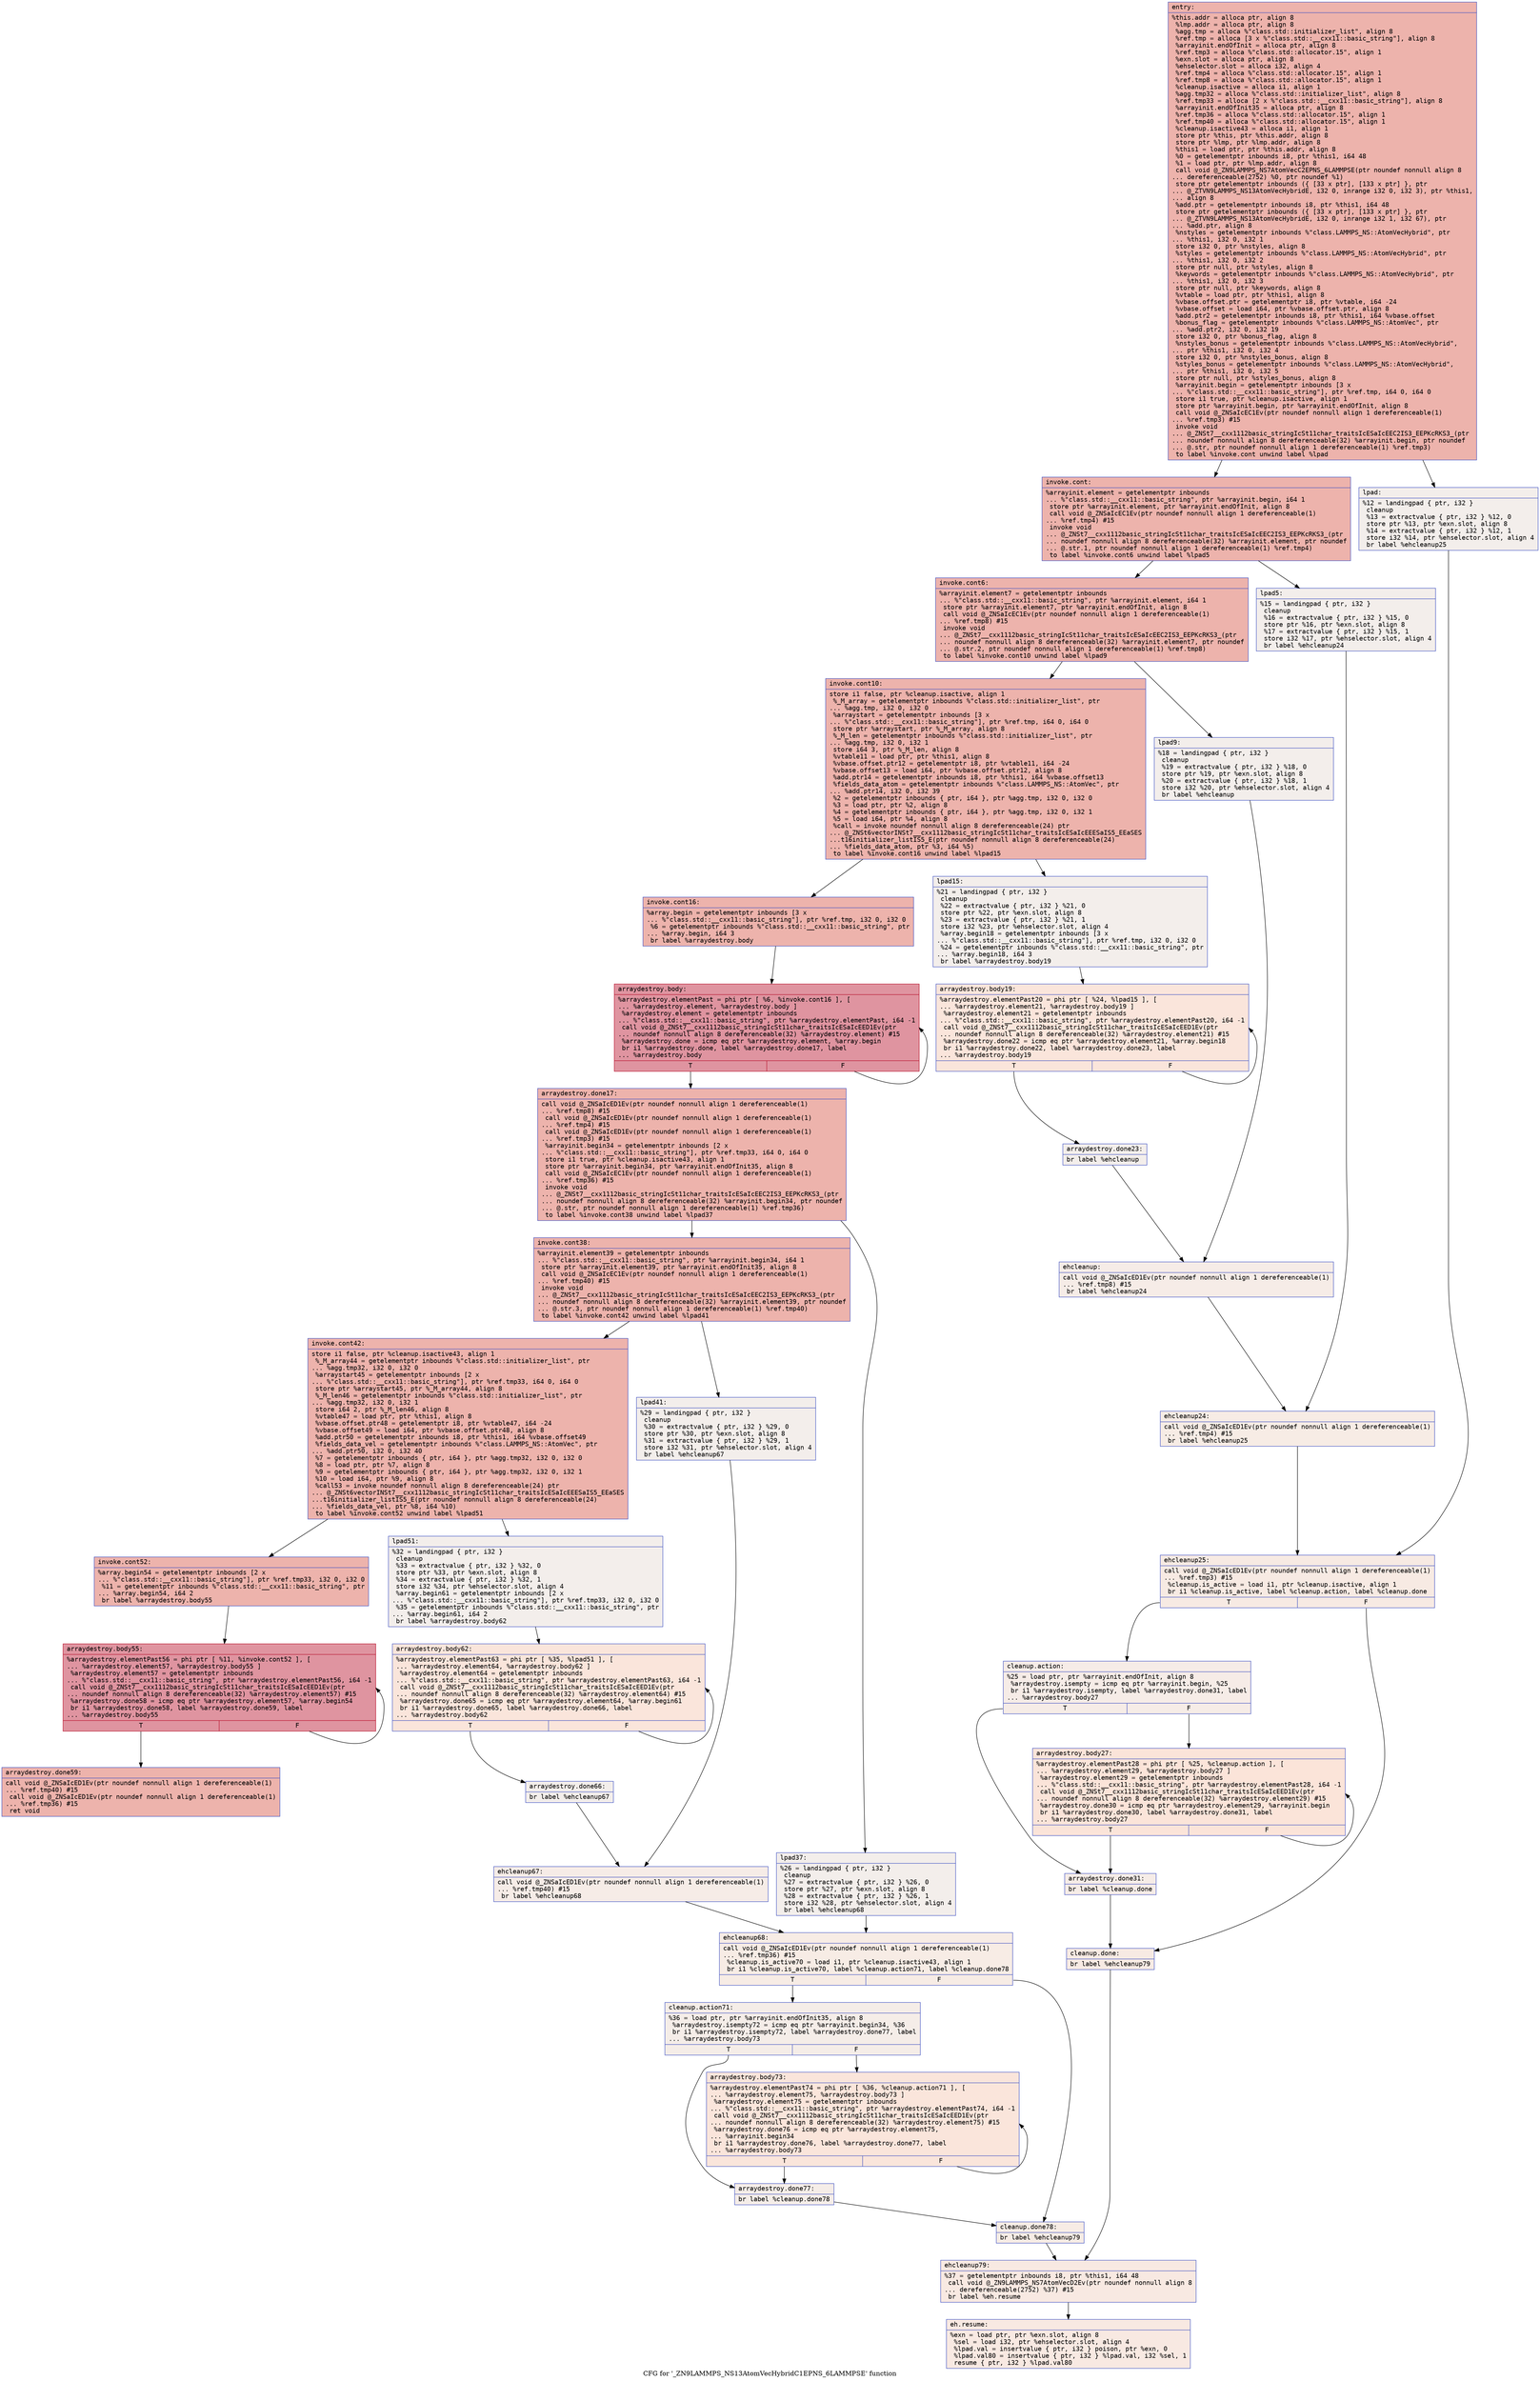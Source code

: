 digraph "CFG for '_ZN9LAMMPS_NS13AtomVecHybridC1EPNS_6LAMMPSE' function" {
	label="CFG for '_ZN9LAMMPS_NS13AtomVecHybridC1EPNS_6LAMMPSE' function";

	Node0x557e2aedf280 [shape=record,color="#3d50c3ff", style=filled, fillcolor="#d6524470" fontname="Courier",label="{entry:\l|  %this.addr = alloca ptr, align 8\l  %lmp.addr = alloca ptr, align 8\l  %agg.tmp = alloca %\"class.std::initializer_list\", align 8\l  %ref.tmp = alloca [3 x %\"class.std::__cxx11::basic_string\"], align 8\l  %arrayinit.endOfInit = alloca ptr, align 8\l  %ref.tmp3 = alloca %\"class.std::allocator.15\", align 1\l  %exn.slot = alloca ptr, align 8\l  %ehselector.slot = alloca i32, align 4\l  %ref.tmp4 = alloca %\"class.std::allocator.15\", align 1\l  %ref.tmp8 = alloca %\"class.std::allocator.15\", align 1\l  %cleanup.isactive = alloca i1, align 1\l  %agg.tmp32 = alloca %\"class.std::initializer_list\", align 8\l  %ref.tmp33 = alloca [2 x %\"class.std::__cxx11::basic_string\"], align 8\l  %arrayinit.endOfInit35 = alloca ptr, align 8\l  %ref.tmp36 = alloca %\"class.std::allocator.15\", align 1\l  %ref.tmp40 = alloca %\"class.std::allocator.15\", align 1\l  %cleanup.isactive43 = alloca i1, align 1\l  store ptr %this, ptr %this.addr, align 8\l  store ptr %lmp, ptr %lmp.addr, align 8\l  %this1 = load ptr, ptr %this.addr, align 8\l  %0 = getelementptr inbounds i8, ptr %this1, i64 48\l  %1 = load ptr, ptr %lmp.addr, align 8\l  call void @_ZN9LAMMPS_NS7AtomVecC2EPNS_6LAMMPSE(ptr noundef nonnull align 8\l... dereferenceable(2752) %0, ptr noundef %1)\l  store ptr getelementptr inbounds (\{ [33 x ptr], [133 x ptr] \}, ptr\l... @_ZTVN9LAMMPS_NS13AtomVecHybridE, i32 0, inrange i32 0, i32 3), ptr %this1,\l... align 8\l  %add.ptr = getelementptr inbounds i8, ptr %this1, i64 48\l  store ptr getelementptr inbounds (\{ [33 x ptr], [133 x ptr] \}, ptr\l... @_ZTVN9LAMMPS_NS13AtomVecHybridE, i32 0, inrange i32 1, i32 67), ptr\l... %add.ptr, align 8\l  %nstyles = getelementptr inbounds %\"class.LAMMPS_NS::AtomVecHybrid\", ptr\l... %this1, i32 0, i32 1\l  store i32 0, ptr %nstyles, align 8\l  %styles = getelementptr inbounds %\"class.LAMMPS_NS::AtomVecHybrid\", ptr\l... %this1, i32 0, i32 2\l  store ptr null, ptr %styles, align 8\l  %keywords = getelementptr inbounds %\"class.LAMMPS_NS::AtomVecHybrid\", ptr\l... %this1, i32 0, i32 3\l  store ptr null, ptr %keywords, align 8\l  %vtable = load ptr, ptr %this1, align 8\l  %vbase.offset.ptr = getelementptr i8, ptr %vtable, i64 -24\l  %vbase.offset = load i64, ptr %vbase.offset.ptr, align 8\l  %add.ptr2 = getelementptr inbounds i8, ptr %this1, i64 %vbase.offset\l  %bonus_flag = getelementptr inbounds %\"class.LAMMPS_NS::AtomVec\", ptr\l... %add.ptr2, i32 0, i32 19\l  store i32 0, ptr %bonus_flag, align 8\l  %nstyles_bonus = getelementptr inbounds %\"class.LAMMPS_NS::AtomVecHybrid\",\l... ptr %this1, i32 0, i32 4\l  store i32 0, ptr %nstyles_bonus, align 8\l  %styles_bonus = getelementptr inbounds %\"class.LAMMPS_NS::AtomVecHybrid\",\l... ptr %this1, i32 0, i32 5\l  store ptr null, ptr %styles_bonus, align 8\l  %arrayinit.begin = getelementptr inbounds [3 x\l... %\"class.std::__cxx11::basic_string\"], ptr %ref.tmp, i64 0, i64 0\l  store i1 true, ptr %cleanup.isactive, align 1\l  store ptr %arrayinit.begin, ptr %arrayinit.endOfInit, align 8\l  call void @_ZNSaIcEC1Ev(ptr noundef nonnull align 1 dereferenceable(1)\l... %ref.tmp3) #15\l  invoke void\l... @_ZNSt7__cxx1112basic_stringIcSt11char_traitsIcESaIcEEC2IS3_EEPKcRKS3_(ptr\l... noundef nonnull align 8 dereferenceable(32) %arrayinit.begin, ptr noundef\l... @.str, ptr noundef nonnull align 1 dereferenceable(1) %ref.tmp3)\l          to label %invoke.cont unwind label %lpad\l}"];
	Node0x557e2aedf280 -> Node0x557e2aee1820[tooltip="entry -> invoke.cont\nProbability 100.00%" ];
	Node0x557e2aedf280 -> Node0x557e2aee18d0[tooltip="entry -> lpad\nProbability 0.00%" ];
	Node0x557e2aee1820 [shape=record,color="#3d50c3ff", style=filled, fillcolor="#d6524470" fontname="Courier",label="{invoke.cont:\l|  %arrayinit.element = getelementptr inbounds\l... %\"class.std::__cxx11::basic_string\", ptr %arrayinit.begin, i64 1\l  store ptr %arrayinit.element, ptr %arrayinit.endOfInit, align 8\l  call void @_ZNSaIcEC1Ev(ptr noundef nonnull align 1 dereferenceable(1)\l... %ref.tmp4) #15\l  invoke void\l... @_ZNSt7__cxx1112basic_stringIcSt11char_traitsIcESaIcEEC2IS3_EEPKcRKS3_(ptr\l... noundef nonnull align 8 dereferenceable(32) %arrayinit.element, ptr noundef\l... @.str.1, ptr noundef nonnull align 1 dereferenceable(1) %ref.tmp4)\l          to label %invoke.cont6 unwind label %lpad5\l}"];
	Node0x557e2aee1820 -> Node0x557e2aee1dc0[tooltip="invoke.cont -> invoke.cont6\nProbability 100.00%" ];
	Node0x557e2aee1820 -> Node0x557e2aee1e10[tooltip="invoke.cont -> lpad5\nProbability 0.00%" ];
	Node0x557e2aee1dc0 [shape=record,color="#3d50c3ff", style=filled, fillcolor="#d6524470" fontname="Courier",label="{invoke.cont6:\l|  %arrayinit.element7 = getelementptr inbounds\l... %\"class.std::__cxx11::basic_string\", ptr %arrayinit.element, i64 1\l  store ptr %arrayinit.element7, ptr %arrayinit.endOfInit, align 8\l  call void @_ZNSaIcEC1Ev(ptr noundef nonnull align 1 dereferenceable(1)\l... %ref.tmp8) #15\l  invoke void\l... @_ZNSt7__cxx1112basic_stringIcSt11char_traitsIcESaIcEEC2IS3_EEPKcRKS3_(ptr\l... noundef nonnull align 8 dereferenceable(32) %arrayinit.element7, ptr noundef\l... @.str.2, ptr noundef nonnull align 1 dereferenceable(1) %ref.tmp8)\l          to label %invoke.cont10 unwind label %lpad9\l}"];
	Node0x557e2aee1dc0 -> Node0x557e2aee2300[tooltip="invoke.cont6 -> invoke.cont10\nProbability 100.00%" ];
	Node0x557e2aee1dc0 -> Node0x557e2aee2350[tooltip="invoke.cont6 -> lpad9\nProbability 0.00%" ];
	Node0x557e2aee2300 [shape=record,color="#3d50c3ff", style=filled, fillcolor="#d6524470" fontname="Courier",label="{invoke.cont10:\l|  store i1 false, ptr %cleanup.isactive, align 1\l  %_M_array = getelementptr inbounds %\"class.std::initializer_list\", ptr\l... %agg.tmp, i32 0, i32 0\l  %arraystart = getelementptr inbounds [3 x\l... %\"class.std::__cxx11::basic_string\"], ptr %ref.tmp, i64 0, i64 0\l  store ptr %arraystart, ptr %_M_array, align 8\l  %_M_len = getelementptr inbounds %\"class.std::initializer_list\", ptr\l... %agg.tmp, i32 0, i32 1\l  store i64 3, ptr %_M_len, align 8\l  %vtable11 = load ptr, ptr %this1, align 8\l  %vbase.offset.ptr12 = getelementptr i8, ptr %vtable11, i64 -24\l  %vbase.offset13 = load i64, ptr %vbase.offset.ptr12, align 8\l  %add.ptr14 = getelementptr inbounds i8, ptr %this1, i64 %vbase.offset13\l  %fields_data_atom = getelementptr inbounds %\"class.LAMMPS_NS::AtomVec\", ptr\l... %add.ptr14, i32 0, i32 39\l  %2 = getelementptr inbounds \{ ptr, i64 \}, ptr %agg.tmp, i32 0, i32 0\l  %3 = load ptr, ptr %2, align 8\l  %4 = getelementptr inbounds \{ ptr, i64 \}, ptr %agg.tmp, i32 0, i32 1\l  %5 = load i64, ptr %4, align 8\l  %call = invoke noundef nonnull align 8 dereferenceable(24) ptr\l... @_ZNSt6vectorINSt7__cxx1112basic_stringIcSt11char_traitsIcESaIcEEESaIS5_EEaSES\l...t16initializer_listIS5_E(ptr noundef nonnull align 8 dereferenceable(24)\l... %fields_data_atom, ptr %3, i64 %5)\l          to label %invoke.cont16 unwind label %lpad15\l}"];
	Node0x557e2aee2300 -> Node0x557e2aee22b0[tooltip="invoke.cont10 -> invoke.cont16\nProbability 100.00%" ];
	Node0x557e2aee2300 -> Node0x557e2aee36f0[tooltip="invoke.cont10 -> lpad15\nProbability 0.00%" ];
	Node0x557e2aee22b0 [shape=record,color="#3d50c3ff", style=filled, fillcolor="#d6524470" fontname="Courier",label="{invoke.cont16:\l|  %array.begin = getelementptr inbounds [3 x\l... %\"class.std::__cxx11::basic_string\"], ptr %ref.tmp, i32 0, i32 0\l  %6 = getelementptr inbounds %\"class.std::__cxx11::basic_string\", ptr\l... %array.begin, i64 3\l  br label %arraydestroy.body\l}"];
	Node0x557e2aee22b0 -> Node0x557e2aee3b20[tooltip="invoke.cont16 -> arraydestroy.body\nProbability 100.00%" ];
	Node0x557e2aee3b20 [shape=record,color="#b70d28ff", style=filled, fillcolor="#b70d2870" fontname="Courier",label="{arraydestroy.body:\l|  %arraydestroy.elementPast = phi ptr [ %6, %invoke.cont16 ], [\l... %arraydestroy.element, %arraydestroy.body ]\l  %arraydestroy.element = getelementptr inbounds\l... %\"class.std::__cxx11::basic_string\", ptr %arraydestroy.elementPast, i64 -1\l  call void @_ZNSt7__cxx1112basic_stringIcSt11char_traitsIcESaIcEED1Ev(ptr\l... noundef nonnull align 8 dereferenceable(32) %arraydestroy.element) #15\l  %arraydestroy.done = icmp eq ptr %arraydestroy.element, %array.begin\l  br i1 %arraydestroy.done, label %arraydestroy.done17, label\l... %arraydestroy.body\l|{<s0>T|<s1>F}}"];
	Node0x557e2aee3b20:s0 -> Node0x557e2aee3df0[tooltip="arraydestroy.body -> arraydestroy.done17\nProbability 3.12%" ];
	Node0x557e2aee3b20:s1 -> Node0x557e2aee3b20[tooltip="arraydestroy.body -> arraydestroy.body\nProbability 96.88%" ];
	Node0x557e2aee3df0 [shape=record,color="#3d50c3ff", style=filled, fillcolor="#d6524470" fontname="Courier",label="{arraydestroy.done17:\l|  call void @_ZNSaIcED1Ev(ptr noundef nonnull align 1 dereferenceable(1)\l... %ref.tmp8) #15\l  call void @_ZNSaIcED1Ev(ptr noundef nonnull align 1 dereferenceable(1)\l... %ref.tmp4) #15\l  call void @_ZNSaIcED1Ev(ptr noundef nonnull align 1 dereferenceable(1)\l... %ref.tmp3) #15\l  %arrayinit.begin34 = getelementptr inbounds [2 x\l... %\"class.std::__cxx11::basic_string\"], ptr %ref.tmp33, i64 0, i64 0\l  store i1 true, ptr %cleanup.isactive43, align 1\l  store ptr %arrayinit.begin34, ptr %arrayinit.endOfInit35, align 8\l  call void @_ZNSaIcEC1Ev(ptr noundef nonnull align 1 dereferenceable(1)\l... %ref.tmp36) #15\l  invoke void\l... @_ZNSt7__cxx1112basic_stringIcSt11char_traitsIcESaIcEEC2IS3_EEPKcRKS3_(ptr\l... noundef nonnull align 8 dereferenceable(32) %arrayinit.begin34, ptr noundef\l... @.str, ptr noundef nonnull align 1 dereferenceable(1) %ref.tmp36)\l          to label %invoke.cont38 unwind label %lpad37\l}"];
	Node0x557e2aee3df0 -> Node0x557e2aee4780[tooltip="arraydestroy.done17 -> invoke.cont38\nProbability 100.00%" ];
	Node0x557e2aee3df0 -> Node0x557e2aee47d0[tooltip="arraydestroy.done17 -> lpad37\nProbability 0.00%" ];
	Node0x557e2aee4780 [shape=record,color="#3d50c3ff", style=filled, fillcolor="#d6524470" fontname="Courier",label="{invoke.cont38:\l|  %arrayinit.element39 = getelementptr inbounds\l... %\"class.std::__cxx11::basic_string\", ptr %arrayinit.begin34, i64 1\l  store ptr %arrayinit.element39, ptr %arrayinit.endOfInit35, align 8\l  call void @_ZNSaIcEC1Ev(ptr noundef nonnull align 1 dereferenceable(1)\l... %ref.tmp40) #15\l  invoke void\l... @_ZNSt7__cxx1112basic_stringIcSt11char_traitsIcESaIcEEC2IS3_EEPKcRKS3_(ptr\l... noundef nonnull align 8 dereferenceable(32) %arrayinit.element39, ptr noundef\l... @.str.3, ptr noundef nonnull align 1 dereferenceable(1) %ref.tmp40)\l          to label %invoke.cont42 unwind label %lpad41\l}"];
	Node0x557e2aee4780 -> Node0x557e2aee4c90[tooltip="invoke.cont38 -> invoke.cont42\nProbability 100.00%" ];
	Node0x557e2aee4780 -> Node0x557e2aee4ce0[tooltip="invoke.cont38 -> lpad41\nProbability 0.00%" ];
	Node0x557e2aee4c90 [shape=record,color="#3d50c3ff", style=filled, fillcolor="#d6524470" fontname="Courier",label="{invoke.cont42:\l|  store i1 false, ptr %cleanup.isactive43, align 1\l  %_M_array44 = getelementptr inbounds %\"class.std::initializer_list\", ptr\l... %agg.tmp32, i32 0, i32 0\l  %arraystart45 = getelementptr inbounds [2 x\l... %\"class.std::__cxx11::basic_string\"], ptr %ref.tmp33, i64 0, i64 0\l  store ptr %arraystart45, ptr %_M_array44, align 8\l  %_M_len46 = getelementptr inbounds %\"class.std::initializer_list\", ptr\l... %agg.tmp32, i32 0, i32 1\l  store i64 2, ptr %_M_len46, align 8\l  %vtable47 = load ptr, ptr %this1, align 8\l  %vbase.offset.ptr48 = getelementptr i8, ptr %vtable47, i64 -24\l  %vbase.offset49 = load i64, ptr %vbase.offset.ptr48, align 8\l  %add.ptr50 = getelementptr inbounds i8, ptr %this1, i64 %vbase.offset49\l  %fields_data_vel = getelementptr inbounds %\"class.LAMMPS_NS::AtomVec\", ptr\l... %add.ptr50, i32 0, i32 40\l  %7 = getelementptr inbounds \{ ptr, i64 \}, ptr %agg.tmp32, i32 0, i32 0\l  %8 = load ptr, ptr %7, align 8\l  %9 = getelementptr inbounds \{ ptr, i64 \}, ptr %agg.tmp32, i32 0, i32 1\l  %10 = load i64, ptr %9, align 8\l  %call53 = invoke noundef nonnull align 8 dereferenceable(24) ptr\l... @_ZNSt6vectorINSt7__cxx1112basic_stringIcSt11char_traitsIcESaIcEEESaIS5_EEaSES\l...t16initializer_listIS5_E(ptr noundef nonnull align 8 dereferenceable(24)\l... %fields_data_vel, ptr %8, i64 %10)\l          to label %invoke.cont52 unwind label %lpad51\l}"];
	Node0x557e2aee4c90 -> Node0x557e2aee4c40[tooltip="invoke.cont42 -> invoke.cont52\nProbability 100.00%" ];
	Node0x557e2aee4c90 -> Node0x557e2aee5a60[tooltip="invoke.cont42 -> lpad51\nProbability 0.00%" ];
	Node0x557e2aee4c40 [shape=record,color="#3d50c3ff", style=filled, fillcolor="#d6524470" fontname="Courier",label="{invoke.cont52:\l|  %array.begin54 = getelementptr inbounds [2 x\l... %\"class.std::__cxx11::basic_string\"], ptr %ref.tmp33, i32 0, i32 0\l  %11 = getelementptr inbounds %\"class.std::__cxx11::basic_string\", ptr\l... %array.begin54, i64 2\l  br label %arraydestroy.body55\l}"];
	Node0x557e2aee4c40 -> Node0x557e2aee5ea0[tooltip="invoke.cont52 -> arraydestroy.body55\nProbability 100.00%" ];
	Node0x557e2aee5ea0 [shape=record,color="#b70d28ff", style=filled, fillcolor="#b70d2870" fontname="Courier",label="{arraydestroy.body55:\l|  %arraydestroy.elementPast56 = phi ptr [ %11, %invoke.cont52 ], [\l... %arraydestroy.element57, %arraydestroy.body55 ]\l  %arraydestroy.element57 = getelementptr inbounds\l... %\"class.std::__cxx11::basic_string\", ptr %arraydestroy.elementPast56, i64 -1\l  call void @_ZNSt7__cxx1112basic_stringIcSt11char_traitsIcESaIcEED1Ev(ptr\l... noundef nonnull align 8 dereferenceable(32) %arraydestroy.element57) #15\l  %arraydestroy.done58 = icmp eq ptr %arraydestroy.element57, %array.begin54\l  br i1 %arraydestroy.done58, label %arraydestroy.done59, label\l... %arraydestroy.body55\l|{<s0>T|<s1>F}}"];
	Node0x557e2aee5ea0:s0 -> Node0x557e2aee61b0[tooltip="arraydestroy.body55 -> arraydestroy.done59\nProbability 3.12%" ];
	Node0x557e2aee5ea0:s1 -> Node0x557e2aee5ea0[tooltip="arraydestroy.body55 -> arraydestroy.body55\nProbability 96.88%" ];
	Node0x557e2aee61b0 [shape=record,color="#3d50c3ff", style=filled, fillcolor="#d6524470" fontname="Courier",label="{arraydestroy.done59:\l|  call void @_ZNSaIcED1Ev(ptr noundef nonnull align 1 dereferenceable(1)\l... %ref.tmp40) #15\l  call void @_ZNSaIcED1Ev(ptr noundef nonnull align 1 dereferenceable(1)\l... %ref.tmp36) #15\l  ret void\l}"];
	Node0x557e2aee18d0 [shape=record,color="#3d50c3ff", style=filled, fillcolor="#e5d8d170" fontname="Courier",label="{lpad:\l|  %12 = landingpad \{ ptr, i32 \}\l          cleanup\l  %13 = extractvalue \{ ptr, i32 \} %12, 0\l  store ptr %13, ptr %exn.slot, align 8\l  %14 = extractvalue \{ ptr, i32 \} %12, 1\l  store i32 %14, ptr %ehselector.slot, align 4\l  br label %ehcleanup25\l}"];
	Node0x557e2aee18d0 -> Node0x557e2aee6950[tooltip="lpad -> ehcleanup25\nProbability 100.00%" ];
	Node0x557e2aee1e10 [shape=record,color="#3d50c3ff", style=filled, fillcolor="#e5d8d170" fontname="Courier",label="{lpad5:\l|  %15 = landingpad \{ ptr, i32 \}\l          cleanup\l  %16 = extractvalue \{ ptr, i32 \} %15, 0\l  store ptr %16, ptr %exn.slot, align 8\l  %17 = extractvalue \{ ptr, i32 \} %15, 1\l  store i32 %17, ptr %ehselector.slot, align 4\l  br label %ehcleanup24\l}"];
	Node0x557e2aee1e10 -> Node0x557e2aee6c20[tooltip="lpad5 -> ehcleanup24\nProbability 100.00%" ];
	Node0x557e2aee2350 [shape=record,color="#3d50c3ff", style=filled, fillcolor="#e5d8d170" fontname="Courier",label="{lpad9:\l|  %18 = landingpad \{ ptr, i32 \}\l          cleanup\l  %19 = extractvalue \{ ptr, i32 \} %18, 0\l  store ptr %19, ptr %exn.slot, align 8\l  %20 = extractvalue \{ ptr, i32 \} %18, 1\l  store i32 %20, ptr %ehselector.slot, align 4\l  br label %ehcleanup\l}"];
	Node0x557e2aee2350 -> Node0x557e2aee6fc0[tooltip="lpad9 -> ehcleanup\nProbability 100.00%" ];
	Node0x557e2aee36f0 [shape=record,color="#3d50c3ff", style=filled, fillcolor="#e5d8d170" fontname="Courier",label="{lpad15:\l|  %21 = landingpad \{ ptr, i32 \}\l          cleanup\l  %22 = extractvalue \{ ptr, i32 \} %21, 0\l  store ptr %22, ptr %exn.slot, align 8\l  %23 = extractvalue \{ ptr, i32 \} %21, 1\l  store i32 %23, ptr %ehselector.slot, align 4\l  %array.begin18 = getelementptr inbounds [3 x\l... %\"class.std::__cxx11::basic_string\"], ptr %ref.tmp, i32 0, i32 0\l  %24 = getelementptr inbounds %\"class.std::__cxx11::basic_string\", ptr\l... %array.begin18, i64 3\l  br label %arraydestroy.body19\l}"];
	Node0x557e2aee36f0 -> Node0x557e2aee74f0[tooltip="lpad15 -> arraydestroy.body19\nProbability 100.00%" ];
	Node0x557e2aee74f0 [shape=record,color="#3d50c3ff", style=filled, fillcolor="#f4c5ad70" fontname="Courier",label="{arraydestroy.body19:\l|  %arraydestroy.elementPast20 = phi ptr [ %24, %lpad15 ], [\l... %arraydestroy.element21, %arraydestroy.body19 ]\l  %arraydestroy.element21 = getelementptr inbounds\l... %\"class.std::__cxx11::basic_string\", ptr %arraydestroy.elementPast20, i64 -1\l  call void @_ZNSt7__cxx1112basic_stringIcSt11char_traitsIcESaIcEED1Ev(ptr\l... noundef nonnull align 8 dereferenceable(32) %arraydestroy.element21) #15\l  %arraydestroy.done22 = icmp eq ptr %arraydestroy.element21, %array.begin18\l  br i1 %arraydestroy.done22, label %arraydestroy.done23, label\l... %arraydestroy.body19\l|{<s0>T|<s1>F}}"];
	Node0x557e2aee74f0:s0 -> Node0x557e2aee78f0[tooltip="arraydestroy.body19 -> arraydestroy.done23\nProbability 3.12%" ];
	Node0x557e2aee74f0:s1 -> Node0x557e2aee74f0[tooltip="arraydestroy.body19 -> arraydestroy.body19\nProbability 96.88%" ];
	Node0x557e2aee78f0 [shape=record,color="#3d50c3ff", style=filled, fillcolor="#e5d8d170" fontname="Courier",label="{arraydestroy.done23:\l|  br label %ehcleanup\l}"];
	Node0x557e2aee78f0 -> Node0x557e2aee6fc0[tooltip="arraydestroy.done23 -> ehcleanup\nProbability 100.00%" ];
	Node0x557e2aee6fc0 [shape=record,color="#3d50c3ff", style=filled, fillcolor="#ead5c970" fontname="Courier",label="{ehcleanup:\l|  call void @_ZNSaIcED1Ev(ptr noundef nonnull align 1 dereferenceable(1)\l... %ref.tmp8) #15\l  br label %ehcleanup24\l}"];
	Node0x557e2aee6fc0 -> Node0x557e2aee6c20[tooltip="ehcleanup -> ehcleanup24\nProbability 100.00%" ];
	Node0x557e2aee6c20 [shape=record,color="#3d50c3ff", style=filled, fillcolor="#ecd3c570" fontname="Courier",label="{ehcleanup24:\l|  call void @_ZNSaIcED1Ev(ptr noundef nonnull align 1 dereferenceable(1)\l... %ref.tmp4) #15\l  br label %ehcleanup25\l}"];
	Node0x557e2aee6c20 -> Node0x557e2aee6950[tooltip="ehcleanup24 -> ehcleanup25\nProbability 100.00%" ];
	Node0x557e2aee6950 [shape=record,color="#3d50c3ff", style=filled, fillcolor="#eed0c070" fontname="Courier",label="{ehcleanup25:\l|  call void @_ZNSaIcED1Ev(ptr noundef nonnull align 1 dereferenceable(1)\l... %ref.tmp3) #15\l  %cleanup.is_active = load i1, ptr %cleanup.isactive, align 1\l  br i1 %cleanup.is_active, label %cleanup.action, label %cleanup.done\l|{<s0>T|<s1>F}}"];
	Node0x557e2aee6950:s0 -> Node0x557e2aee80c0[tooltip="ehcleanup25 -> cleanup.action\nProbability 50.00%" ];
	Node0x557e2aee6950:s1 -> Node0x557e2aee8110[tooltip="ehcleanup25 -> cleanup.done\nProbability 50.00%" ];
	Node0x557e2aee80c0 [shape=record,color="#3d50c3ff", style=filled, fillcolor="#ead5c970" fontname="Courier",label="{cleanup.action:\l|  %25 = load ptr, ptr %arrayinit.endOfInit, align 8\l  %arraydestroy.isempty = icmp eq ptr %arrayinit.begin, %25\l  br i1 %arraydestroy.isempty, label %arraydestroy.done31, label\l... %arraydestroy.body27\l|{<s0>T|<s1>F}}"];
	Node0x557e2aee80c0:s0 -> Node0x557e2aee83b0[tooltip="cleanup.action -> arraydestroy.done31\nProbability 37.50%" ];
	Node0x557e2aee80c0:s1 -> Node0x557e2aee8400[tooltip="cleanup.action -> arraydestroy.body27\nProbability 62.50%" ];
	Node0x557e2aee8400 [shape=record,color="#3d50c3ff", style=filled, fillcolor="#f5c1a970" fontname="Courier",label="{arraydestroy.body27:\l|  %arraydestroy.elementPast28 = phi ptr [ %25, %cleanup.action ], [\l... %arraydestroy.element29, %arraydestroy.body27 ]\l  %arraydestroy.element29 = getelementptr inbounds\l... %\"class.std::__cxx11::basic_string\", ptr %arraydestroy.elementPast28, i64 -1\l  call void @_ZNSt7__cxx1112basic_stringIcSt11char_traitsIcESaIcEED1Ev(ptr\l... noundef nonnull align 8 dereferenceable(32) %arraydestroy.element29) #15\l  %arraydestroy.done30 = icmp eq ptr %arraydestroy.element29, %arrayinit.begin\l  br i1 %arraydestroy.done30, label %arraydestroy.done31, label\l... %arraydestroy.body27\l|{<s0>T|<s1>F}}"];
	Node0x557e2aee8400:s0 -> Node0x557e2aee83b0[tooltip="arraydestroy.body27 -> arraydestroy.done31\nProbability 3.12%" ];
	Node0x557e2aee8400:s1 -> Node0x557e2aee8400[tooltip="arraydestroy.body27 -> arraydestroy.body27\nProbability 96.88%" ];
	Node0x557e2aee83b0 [shape=record,color="#3d50c3ff", style=filled, fillcolor="#ead5c970" fontname="Courier",label="{arraydestroy.done31:\l|  br label %cleanup.done\l}"];
	Node0x557e2aee83b0 -> Node0x557e2aee8110[tooltip="arraydestroy.done31 -> cleanup.done\nProbability 100.00%" ];
	Node0x557e2aee8110 [shape=record,color="#3d50c3ff", style=filled, fillcolor="#eed0c070" fontname="Courier",label="{cleanup.done:\l|  br label %ehcleanup79\l}"];
	Node0x557e2aee8110 -> Node0x557e2aee2e90[tooltip="cleanup.done -> ehcleanup79\nProbability 100.00%" ];
	Node0x557e2aee47d0 [shape=record,color="#3d50c3ff", style=filled, fillcolor="#e5d8d170" fontname="Courier",label="{lpad37:\l|  %26 = landingpad \{ ptr, i32 \}\l          cleanup\l  %27 = extractvalue \{ ptr, i32 \} %26, 0\l  store ptr %27, ptr %exn.slot, align 8\l  %28 = extractvalue \{ ptr, i32 \} %26, 1\l  store i32 %28, ptr %ehselector.slot, align 4\l  br label %ehcleanup68\l}"];
	Node0x557e2aee47d0 -> Node0x557e2aee9370[tooltip="lpad37 -> ehcleanup68\nProbability 100.00%" ];
	Node0x557e2aee4ce0 [shape=record,color="#3d50c3ff", style=filled, fillcolor="#e5d8d170" fontname="Courier",label="{lpad41:\l|  %29 = landingpad \{ ptr, i32 \}\l          cleanup\l  %30 = extractvalue \{ ptr, i32 \} %29, 0\l  store ptr %30, ptr %exn.slot, align 8\l  %31 = extractvalue \{ ptr, i32 \} %29, 1\l  store i32 %31, ptr %ehselector.slot, align 4\l  br label %ehcleanup67\l}"];
	Node0x557e2aee4ce0 -> Node0x557e2aee9690[tooltip="lpad41 -> ehcleanup67\nProbability 100.00%" ];
	Node0x557e2aee5a60 [shape=record,color="#3d50c3ff", style=filled, fillcolor="#e5d8d170" fontname="Courier",label="{lpad51:\l|  %32 = landingpad \{ ptr, i32 \}\l          cleanup\l  %33 = extractvalue \{ ptr, i32 \} %32, 0\l  store ptr %33, ptr %exn.slot, align 8\l  %34 = extractvalue \{ ptr, i32 \} %32, 1\l  store i32 %34, ptr %ehselector.slot, align 4\l  %array.begin61 = getelementptr inbounds [2 x\l... %\"class.std::__cxx11::basic_string\"], ptr %ref.tmp33, i32 0, i32 0\l  %35 = getelementptr inbounds %\"class.std::__cxx11::basic_string\", ptr\l... %array.begin61, i64 2\l  br label %arraydestroy.body62\l}"];
	Node0x557e2aee5a60 -> Node0x557e2aee9b40[tooltip="lpad51 -> arraydestroy.body62\nProbability 100.00%" ];
	Node0x557e2aee9b40 [shape=record,color="#3d50c3ff", style=filled, fillcolor="#f4c5ad70" fontname="Courier",label="{arraydestroy.body62:\l|  %arraydestroy.elementPast63 = phi ptr [ %35, %lpad51 ], [\l... %arraydestroy.element64, %arraydestroy.body62 ]\l  %arraydestroy.element64 = getelementptr inbounds\l... %\"class.std::__cxx11::basic_string\", ptr %arraydestroy.elementPast63, i64 -1\l  call void @_ZNSt7__cxx1112basic_stringIcSt11char_traitsIcESaIcEED1Ev(ptr\l... noundef nonnull align 8 dereferenceable(32) %arraydestroy.element64) #15\l  %arraydestroy.done65 = icmp eq ptr %arraydestroy.element64, %array.begin61\l  br i1 %arraydestroy.done65, label %arraydestroy.done66, label\l... %arraydestroy.body62\l|{<s0>T|<s1>F}}"];
	Node0x557e2aee9b40:s0 -> Node0x557e2aee9f20[tooltip="arraydestroy.body62 -> arraydestroy.done66\nProbability 3.12%" ];
	Node0x557e2aee9b40:s1 -> Node0x557e2aee9b40[tooltip="arraydestroy.body62 -> arraydestroy.body62\nProbability 96.88%" ];
	Node0x557e2aee9f20 [shape=record,color="#3d50c3ff", style=filled, fillcolor="#e5d8d170" fontname="Courier",label="{arraydestroy.done66:\l|  br label %ehcleanup67\l}"];
	Node0x557e2aee9f20 -> Node0x557e2aee9690[tooltip="arraydestroy.done66 -> ehcleanup67\nProbability 100.00%" ];
	Node0x557e2aee9690 [shape=record,color="#3d50c3ff", style=filled, fillcolor="#ead5c970" fontname="Courier",label="{ehcleanup67:\l|  call void @_ZNSaIcED1Ev(ptr noundef nonnull align 1 dereferenceable(1)\l... %ref.tmp40) #15\l  br label %ehcleanup68\l}"];
	Node0x557e2aee9690 -> Node0x557e2aee9370[tooltip="ehcleanup67 -> ehcleanup68\nProbability 100.00%" ];
	Node0x557e2aee9370 [shape=record,color="#3d50c3ff", style=filled, fillcolor="#ecd3c570" fontname="Courier",label="{ehcleanup68:\l|  call void @_ZNSaIcED1Ev(ptr noundef nonnull align 1 dereferenceable(1)\l... %ref.tmp36) #15\l  %cleanup.is_active70 = load i1, ptr %cleanup.isactive43, align 1\l  br i1 %cleanup.is_active70, label %cleanup.action71, label %cleanup.done78\l|{<s0>T|<s1>F}}"];
	Node0x557e2aee9370:s0 -> Node0x557e2aeea570[tooltip="ehcleanup68 -> cleanup.action71\nProbability 50.00%" ];
	Node0x557e2aee9370:s1 -> Node0x557e2aeea5c0[tooltip="ehcleanup68 -> cleanup.done78\nProbability 50.00%" ];
	Node0x557e2aeea570 [shape=record,color="#3d50c3ff", style=filled, fillcolor="#e8d6cc70" fontname="Courier",label="{cleanup.action71:\l|  %36 = load ptr, ptr %arrayinit.endOfInit35, align 8\l  %arraydestroy.isempty72 = icmp eq ptr %arrayinit.begin34, %36\l  br i1 %arraydestroy.isempty72, label %arraydestroy.done77, label\l... %arraydestroy.body73\l|{<s0>T|<s1>F}}"];
	Node0x557e2aeea570:s0 -> Node0x557e2aeea890[tooltip="cleanup.action71 -> arraydestroy.done77\nProbability 37.50%" ];
	Node0x557e2aeea570:s1 -> Node0x557e2aeea8e0[tooltip="cleanup.action71 -> arraydestroy.body73\nProbability 62.50%" ];
	Node0x557e2aeea8e0 [shape=record,color="#3d50c3ff", style=filled, fillcolor="#f4c5ad70" fontname="Courier",label="{arraydestroy.body73:\l|  %arraydestroy.elementPast74 = phi ptr [ %36, %cleanup.action71 ], [\l... %arraydestroy.element75, %arraydestroy.body73 ]\l  %arraydestroy.element75 = getelementptr inbounds\l... %\"class.std::__cxx11::basic_string\", ptr %arraydestroy.elementPast74, i64 -1\l  call void @_ZNSt7__cxx1112basic_stringIcSt11char_traitsIcESaIcEED1Ev(ptr\l... noundef nonnull align 8 dereferenceable(32) %arraydestroy.element75) #15\l  %arraydestroy.done76 = icmp eq ptr %arraydestroy.element75,\l... %arrayinit.begin34\l  br i1 %arraydestroy.done76, label %arraydestroy.done77, label\l... %arraydestroy.body73\l|{<s0>T|<s1>F}}"];
	Node0x557e2aeea8e0:s0 -> Node0x557e2aeea890[tooltip="arraydestroy.body73 -> arraydestroy.done77\nProbability 3.12%" ];
	Node0x557e2aeea8e0:s1 -> Node0x557e2aeea8e0[tooltip="arraydestroy.body73 -> arraydestroy.body73\nProbability 96.88%" ];
	Node0x557e2aeea890 [shape=record,color="#3d50c3ff", style=filled, fillcolor="#e8d6cc70" fontname="Courier",label="{arraydestroy.done77:\l|  br label %cleanup.done78\l}"];
	Node0x557e2aeea890 -> Node0x557e2aeea5c0[tooltip="arraydestroy.done77 -> cleanup.done78\nProbability 100.00%" ];
	Node0x557e2aeea5c0 [shape=record,color="#3d50c3ff", style=filled, fillcolor="#ecd3c570" fontname="Courier",label="{cleanup.done78:\l|  br label %ehcleanup79\l}"];
	Node0x557e2aeea5c0 -> Node0x557e2aee2e90[tooltip="cleanup.done78 -> ehcleanup79\nProbability 100.00%" ];
	Node0x557e2aee2e90 [shape=record,color="#3d50c3ff", style=filled, fillcolor="#efcebd70" fontname="Courier",label="{ehcleanup79:\l|  %37 = getelementptr inbounds i8, ptr %this1, i64 48\l  call void @_ZN9LAMMPS_NS7AtomVecD2Ev(ptr noundef nonnull align 8\l... dereferenceable(2752) %37) #15\l  br label %eh.resume\l}"];
	Node0x557e2aee2e90 -> Node0x557e2aeeb1a0[tooltip="ehcleanup79 -> eh.resume\nProbability 100.00%" ];
	Node0x557e2aeeb1a0 [shape=record,color="#3d50c3ff", style=filled, fillcolor="#efcebd70" fontname="Courier",label="{eh.resume:\l|  %exn = load ptr, ptr %exn.slot, align 8\l  %sel = load i32, ptr %ehselector.slot, align 4\l  %lpad.val = insertvalue \{ ptr, i32 \} poison, ptr %exn, 0\l  %lpad.val80 = insertvalue \{ ptr, i32 \} %lpad.val, i32 %sel, 1\l  resume \{ ptr, i32 \} %lpad.val80\l}"];
}
